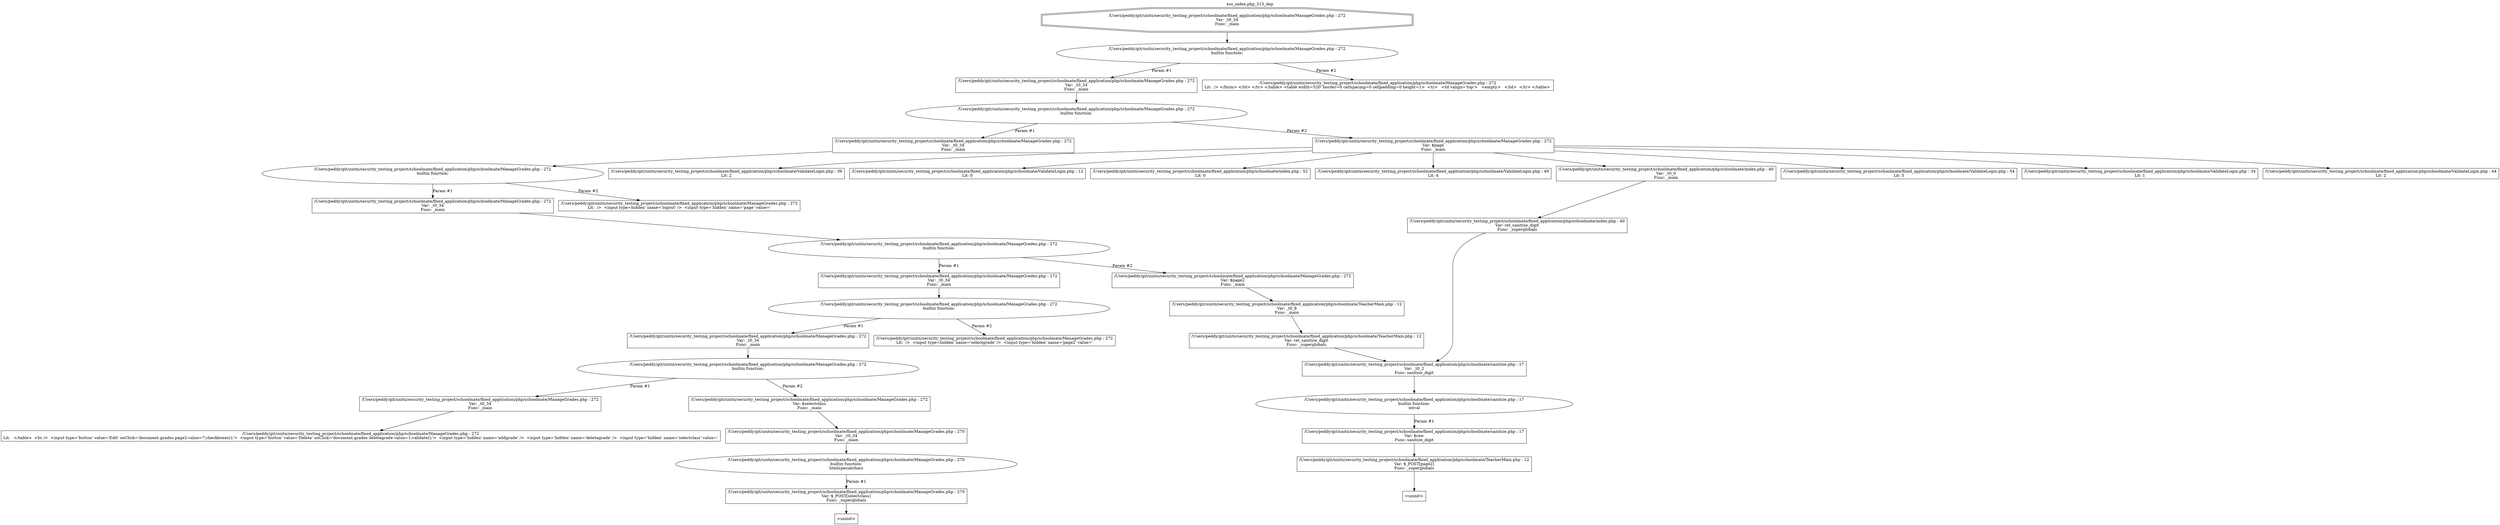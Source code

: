 digraph cfg {
  label="xss_index.php_315_dep";
  labelloc=t;
  n1 [shape=doubleoctagon, label="/Users/peddy/git/unitn/security_testing_project/schoolmate/fixed_application/php/schoolmate/ManageGrades.php : 272\nVar: _t0_34\nFunc: _main\n"];
  n2 [shape=ellipse, label="/Users/peddy/git/unitn/security_testing_project/schoolmate/fixed_application/php/schoolmate/ManageGrades.php : 272\nbuiltin function:\n.\n"];
  n3 [shape=box, label="/Users/peddy/git/unitn/security_testing_project/schoolmate/fixed_application/php/schoolmate/ManageGrades.php : 272\nVar: _t0_34\nFunc: _main\n"];
  n4 [shape=ellipse, label="/Users/peddy/git/unitn/security_testing_project/schoolmate/fixed_application/php/schoolmate/ManageGrades.php : 272\nbuiltin function:\n.\n"];
  n5 [shape=box, label="/Users/peddy/git/unitn/security_testing_project/schoolmate/fixed_application/php/schoolmate/ManageGrades.php : 272\nVar: _t0_34\nFunc: _main\n"];
  n6 [shape=ellipse, label="/Users/peddy/git/unitn/security_testing_project/schoolmate/fixed_application/php/schoolmate/ManageGrades.php : 272\nbuiltin function:\n.\n"];
  n7 [shape=box, label="/Users/peddy/git/unitn/security_testing_project/schoolmate/fixed_application/php/schoolmate/ManageGrades.php : 272\nVar: _t0_34\nFunc: _main\n"];
  n8 [shape=ellipse, label="/Users/peddy/git/unitn/security_testing_project/schoolmate/fixed_application/php/schoolmate/ManageGrades.php : 272\nbuiltin function:\n.\n"];
  n9 [shape=box, label="/Users/peddy/git/unitn/security_testing_project/schoolmate/fixed_application/php/schoolmate/ManageGrades.php : 272\nVar: _t0_34\nFunc: _main\n"];
  n10 [shape=ellipse, label="/Users/peddy/git/unitn/security_testing_project/schoolmate/fixed_application/php/schoolmate/ManageGrades.php : 272\nbuiltin function:\n.\n"];
  n11 [shape=box, label="/Users/peddy/git/unitn/security_testing_project/schoolmate/fixed_application/php/schoolmate/ManageGrades.php : 272\nVar: _t0_34\nFunc: _main\n"];
  n12 [shape=ellipse, label="/Users/peddy/git/unitn/security_testing_project/schoolmate/fixed_application/php/schoolmate/ManageGrades.php : 272\nbuiltin function:\n.\n"];
  n13 [shape=box, label="/Users/peddy/git/unitn/security_testing_project/schoolmate/fixed_application/php/schoolmate/ManageGrades.php : 272\nVar: _t0_34\nFunc: _main\n"];
  n14 [shape=box, label="/Users/peddy/git/unitn/security_testing_project/schoolmate/fixed_application/php/schoolmate/ManageGrades.php : 272\nLit:   </table>  <br />  <input type='button' value='Edit' onClick='document.grades.page2.value=7;checkboxes();'>  <input type='button' value='Delete' onClick='document.grades.deletegrade.value=1;validate();'>  <input type='hidden' name='addgrade' />  <input type='hidden' name='deletegrade' />  <input type='hidden' name='selectclass' value='\n"];
  n15 [shape=box, label="/Users/peddy/git/unitn/security_testing_project/schoolmate/fixed_application/php/schoolmate/ManageGrades.php : 272\nVar: $selectclass\nFunc: _main\n"];
  n16 [shape=box, label="/Users/peddy/git/unitn/security_testing_project/schoolmate/fixed_application/php/schoolmate/ManageGrades.php : 270\nVar: _t0_34\nFunc: _main\n"];
  n17 [shape=ellipse, label="/Users/peddy/git/unitn/security_testing_project/schoolmate/fixed_application/php/schoolmate/ManageGrades.php : 270\nbuiltin function:\nhtmlspecialchars\n"];
  n18 [shape=box, label="/Users/peddy/git/unitn/security_testing_project/schoolmate/fixed_application/php/schoolmate/ManageGrades.php : 270\nVar: $_POST[selectclass]\nFunc: _superglobals\n"];
  n19 [shape=box, label="<uninit>"];
  n20 [shape=box, label="/Users/peddy/git/unitn/security_testing_project/schoolmate/fixed_application/php/schoolmate/ManageGrades.php : 272\nLit:  />  <input type=hidden' name='selectgrade' />  <input type='hidden' name='page2' value='\n"];
  n21 [shape=box, label="/Users/peddy/git/unitn/security_testing_project/schoolmate/fixed_application/php/schoolmate/ManageGrades.php : 272\nVar: $page2\nFunc: _main\n"];
  n22 [shape=box, label="/Users/peddy/git/unitn/security_testing_project/schoolmate/fixed_application/php/schoolmate/TeacherMain.php : 12\nVar: _t0_8\nFunc: _main\n"];
  n23 [shape=box, label="/Users/peddy/git/unitn/security_testing_project/schoolmate/fixed_application/php/schoolmate/TeacherMain.php : 12\nVar: ret_sanitize_digit\nFunc: _superglobals\n"];
  n24 [shape=box, label="/Users/peddy/git/unitn/security_testing_project/schoolmate/fixed_application/php/schoolmate/sanitize.php : 17\nVar: _t0_2\nFunc: sanitize_digit\n"];
  n25 [shape=ellipse, label="/Users/peddy/git/unitn/security_testing_project/schoolmate/fixed_application/php/schoolmate/sanitize.php : 17\nbuiltin function:\nintval\n"];
  n26 [shape=box, label="/Users/peddy/git/unitn/security_testing_project/schoolmate/fixed_application/php/schoolmate/sanitize.php : 17\nVar: $raw\nFunc: sanitize_digit\n"];
  n27 [shape=box, label="/Users/peddy/git/unitn/security_testing_project/schoolmate/fixed_application/php/schoolmate/TeacherMain.php : 12\nVar: $_POST[page2]\nFunc: _superglobals\n"];
  n28 [shape=box, label="<uninit>"];
  n29 [shape=box, label="/Users/peddy/git/unitn/security_testing_project/schoolmate/fixed_application/php/schoolmate/ManageGrades.php : 272\nLit:  />  <input type=hidden' name='logout' />  <input type='hidden' name='page' value='\n"];
  n30 [shape=box, label="/Users/peddy/git/unitn/security_testing_project/schoolmate/fixed_application/php/schoolmate/ManageGrades.php : 272\nVar: $page\nFunc: _main\n"];
  n31 [shape=box, label="/Users/peddy/git/unitn/security_testing_project/schoolmate/fixed_application/php/schoolmate/ValidateLogin.php : 39\nLit: 2\n"];
  n32 [shape=box, label="/Users/peddy/git/unitn/security_testing_project/schoolmate/fixed_application/php/schoolmate/ValidateLogin.php : 12\nLit: 0\n"];
  n33 [shape=box, label="/Users/peddy/git/unitn/security_testing_project/schoolmate/fixed_application/php/schoolmate/index.php : 52\nLit: 0\n"];
  n34 [shape=box, label="/Users/peddy/git/unitn/security_testing_project/schoolmate/fixed_application/php/schoolmate/ValidateLogin.php : 49\nLit: 4\n"];
  n35 [shape=box, label="/Users/peddy/git/unitn/security_testing_project/schoolmate/fixed_application/php/schoolmate/index.php : 40\nVar: _t0_0\nFunc: _main\n"];
  n36 [shape=box, label="/Users/peddy/git/unitn/security_testing_project/schoolmate/fixed_application/php/schoolmate/index.php : 40\nVar: ret_sanitize_digit\nFunc: _superglobals\n"];
  n37 [shape=box, label="/Users/peddy/git/unitn/security_testing_project/schoolmate/fixed_application/php/schoolmate/ValidateLogin.php : 54\nLit: 5\n"];
  n38 [shape=box, label="/Users/peddy/git/unitn/security_testing_project/schoolmate/fixed_application/php/schoolmate/ValidateLogin.php : 34\nLit: 1\n"];
  n39 [shape=box, label="/Users/peddy/git/unitn/security_testing_project/schoolmate/fixed_application/php/schoolmate/ValidateLogin.php : 44\nLit: 2\n"];
  n40 [shape=box, label="/Users/peddy/git/unitn/security_testing_project/schoolmate/fixed_application/php/schoolmate/ManageGrades.php : 272\nLit:  /> </form> </td> </tr> </table> <table width=520' border=0 cellspacing=0 cellpadding=0 height=1>  <tr>   <td valign='top'>   <empty>   </td>  </tr> </table> \n"];
  n1 -> n2;
  n3 -> n4;
  n5 -> n6;
  n7 -> n8;
  n9 -> n10;
  n11 -> n12;
  n13 -> n14;
  n12 -> n13[label="Param #1"];
  n12 -> n15[label="Param #2"];
  n16 -> n17;
  n18 -> n19;
  n17 -> n18[label="Param #1"];
  n15 -> n16;
  n10 -> n11[label="Param #1"];
  n10 -> n20[label="Param #2"];
  n8 -> n9[label="Param #1"];
  n8 -> n21[label="Param #2"];
  n24 -> n25;
  n27 -> n28;
  n26 -> n27;
  n25 -> n26[label="Param #1"];
  n23 -> n24;
  n22 -> n23;
  n21 -> n22;
  n6 -> n7[label="Param #1"];
  n6 -> n29[label="Param #2"];
  n4 -> n5[label="Param #1"];
  n4 -> n30[label="Param #2"];
  n30 -> n31;
  n30 -> n32;
  n30 -> n33;
  n30 -> n34;
  n30 -> n35;
  n30 -> n37;
  n30 -> n38;
  n30 -> n39;
  n36 -> n24;
  n35 -> n36;
  n2 -> n3[label="Param #1"];
  n2 -> n40[label="Param #2"];
}
